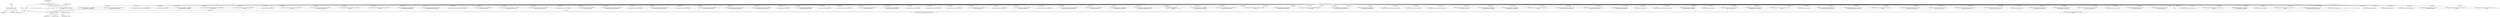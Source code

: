 digraph "0_ImageMagick_f6e9d0d9955e85bdd7540b251cd50d598dacc5e6_6@API" {
"1000152" [label="(Call,assert(exception != (ExceptionInfo *) NULL))"];
"1000153" [label="(Call,exception != (ExceptionInfo *) NULL)"];
"1000112" [label="(MethodParameterIn,ExceptionInfo *exception)"];
"1000155" [label="(Call,(ExceptionInfo *) NULL)"];
"1000128" [label="(Call,(const ImageInfo *) NULL)"];
"1000230" [label="(Call,CloneImage(image,image->extract_info.width,1,MagickFalse,\n    exception))"];
"1000388" [label="(Call,InheritException(exception,&image->exception))"];
"1001027" [label="(Call,GetAuthenticPixels(canvas_image,0,0,canvas_image->columns,1,\n            exception))"];
"1002718" [label="(Call,ThrowFileException(exception,CorruptImageError,\n                \"UnexpectedEndOfFile\",image->filename))"];
"1002856" [label="(Call,SyncAuthenticPixels(image,exception))"];
"1000753" [label="(Call,GetAuthenticPixels(canvas_image,0,0,canvas_image->columns,1,\n              exception))"];
"1001635" [label="(Call,ImportQuantumPixels(canvas_image,(CacheView *) NULL,\n            quantum_info,BlackQuantum,pixels,exception))"];
"1001351" [label="(Call,SyncAuthenticPixels(image,exception))"];
"1001966" [label="(Call,SyncAuthenticPixels(image,exception))"];
"1003453" [label="(Call,SyncAuthenticPixels(image,exception))"];
"1001252" [label="(Call,SyncAuthenticPixels(canvas_image,exception))"];
"1002234" [label="(Call,GetAuthenticPixels(image,0,y-image->extract_info.y,\n                image->columns,1,exception))"];
"1001419" [label="(Call,GetAuthenticPixels(canvas_image,0,0,canvas_image->columns,1,\n            exception))"];
"1000130" [label="(Identifier,NULL)"];
"1001223" [label="(Call,GetAuthenticPixels(canvas_image,0,0,canvas_image->columns,1,\n            exception))"];
"1002678" [label="(Call,ThrowFileException(exception,CorruptImageError,\n                  \"UnexpectedEndOfFile\",image->filename))"];
"1001678" [label="(Call,GetVirtualPixels(canvas_image,canvas_image->extract_info.x,0,\n                canvas_image->columns,1,exception))"];
"1002899" [label="(Call,OpenBlob(image_info,image,ReadBinaryBlobMode,exception))"];
"1001155" [label="(Call,SyncAuthenticPixels(image,exception))"];
"1000195" [label="(Call,OpenBlob(image_info,image,ReadBinaryBlobMode,exception))"];
"1002963" [label="(Call,ThrowFileException(exception,CorruptImageError,\n                  \"UnexpectedEndOfFile\",image->filename))"];
"1002059" [label="(Call,ThrowFileException(exception,CorruptImageError,\"UnexpectedEndOfFile\",\n            image->filename))"];
"1000161" [label="(Identifier,exception)"];
"1000155" [label="(Call,(ExceptionInfo *) NULL)"];
"1003015" [label="(Call,GetAuthenticPixels(canvas_image,0,0,canvas_image->columns,1,\n            exception))"];
"1002571" [label="(Call,SyncAuthenticPixels(image,exception))"];
"1001617" [label="(Call,GetAuthenticPixels(canvas_image,0,0,canvas_image->columns,1,\n            exception))"];
"1001088" [label="(Call,GetVirtualPixels(canvas_image,canvas_image->extract_info.x,0,\n                canvas_image->columns,1,exception))"];
"1002443" [label="(Call,GetAuthenticPixels(canvas_image,0,0,canvas_image->columns,1,\n            exception))"];
"1002728" [label="(Call,GetAuthenticPixels(canvas_image,0,0,canvas_image->columns,1,\n            exception))"];
"1002433" [label="(Call,ThrowFileException(exception,CorruptImageError,\n                \"UnexpectedEndOfFile\",image->filename))"];
"1000126" [label="(Call,image_info != (const ImageInfo *) NULL)"];
"1001856" [label="(Call,ImportQuantumPixels(canvas_image,(CacheView *) NULL,\n                quantum_info,AlphaQuantum,pixels,exception))"];
"1003211" [label="(Call,OpenBlob(image_info,image,ReadBinaryBlobMode,exception))"];
"1001299" [label="(Call,GetAuthenticPixels(image,0,y-image->extract_info.y,\n                image->columns,1,exception))"];
"1002789" [label="(Call,GetVirtualPixels(canvas_image,canvas_image->extract_info.x,0,\n                canvas_image->columns,1,exception))"];
"1001284" [label="(Call,GetVirtualPixels(canvas_image,canvas_image->extract_info.x,0,\n                canvas_image->columns,1,exception))"];
"1002757" [label="(Call,SyncAuthenticPixels(canvas_image,exception))"];
"1003401" [label="(Call,GetAuthenticPixels(image,0,y-image->extract_info.y,\n                    image->columns,1,exception))"];
"1001437" [label="(Call,ImportQuantumPixels(canvas_image,(CacheView *) NULL,\n            quantum_info,YellowQuantum,pixels,exception))"];
"1003044" [label="(Call,SyncAuthenticPixels(canvas_image,exception))"];
"1002746" [label="(Call,ImportQuantumPixels(canvas_image,(CacheView *) NULL,\n            quantum_info,YellowQuantum,pixels,exception))"];
"1001448" [label="(Call,SyncAuthenticPixels(canvas_image,exception))"];
"1000814" [label="(Call,GetVirtualPixels(canvas_image,canvas_image->extract_info.x,\n                  0,canvas_image->columns,1,exception))"];
"1003033" [label="(Call,ImportQuantumPixels(canvas_image,(CacheView *) NULL,\n            quantum_info,BlackQuantum,pixels,exception))"];
"1000771" [label="(Call,ImportQuantumPixels(canvas_image,(CacheView *) NULL,\n              quantum_info,quantum_type,pixels,exception))"];
"1000154" [label="(Identifier,exception)"];
"1001763" [label="(Call,SyncAuthenticPixels(image,exception))"];
"1001607" [label="(Call,ThrowFileException(exception,CorruptImageError,\n                \"UnexpectedEndOfFile\",image->filename))"];
"1003161" [label="(Call,SyncAuthenticPixels(image,exception))"];
"1000152" [label="(Call,assert(exception != (ExceptionInfo *) NULL))"];
"1002472" [label="(Call,SyncAuthenticPixels(canvas_image,exception))"];
"1000829" [label="(Call,GetAuthenticPixels(image,0,y-image->extract_info.y,\n                  image->columns,1,exception))"];
"1001409" [label="(Call,ThrowFileException(exception,CorruptImageError,\n                \"UnexpectedEndOfFile\",image->filename))"];
"1000153" [label="(Call,exception != (ExceptionInfo *) NULL)"];
"1000782" [label="(Call,SyncAuthenticPixels(canvas_image,exception))"];
"1001646" [label="(Call,SyncAuthenticPixels(canvas_image,exception))"];
"1002187" [label="(Call,SyncAuthenticPixels(canvas_image,exception))"];
"1000112" [label="(MethodParameterIn,ExceptionInfo *exception)"];
"1002519" [label="(Call,GetAuthenticPixels(image,0,y-image->extract_info.y,\n                image->columns,1,exception))"];
"1001867" [label="(Call,SyncAuthenticPixels(canvas_image,exception))"];
"1003091" [label="(Call,GetAuthenticPixels(image,0,y-image->extract_info.y,\n                image->columns,1,exception))"];
"1000492" [label="(Call,SyncAuthenticPixels(canvas_image,exception))"];
"1002461" [label="(Call,ImportQuantumPixels(canvas_image,(CacheView *) NULL,\n            quantum_info,MagentaQuantum,pixels,exception))"];
"1001103" [label="(Call,GetAuthenticPixels(image,0,y-image->extract_info.y,\n                image->columns,1,exception))"];
"1002108" [label="(Call,ThrowFileException(exception,CorruptImageError,\n                  \"UnexpectedEndOfFile\",image->filename))"];
"1003343" [label="(Call,ImportQuantumPixels(canvas_image,(CacheView *) NULL,\n                quantum_info,YellowQuantum,pixels,exception))"];
"1001899" [label="(Call,GetVirtualPixels(canvas_image,\n                    canvas_image->extract_info.x,0,canvas_image->columns,1,\n                    exception))"];
"1002393" [label="(Call,ThrowFileException(exception,CorruptImageError,\n                  \"UnexpectedEndOfFile\",image->filename))"];
"1002219" [label="(Call,GetVirtualPixels(canvas_image,canvas_image->extract_info.x,0,\n                canvas_image->columns,1,exception))"];
"1000463" [label="(Call,GetAuthenticPixels(canvas_image,0,0,canvas_image->columns,1,\n            exception))"];
"1003275" [label="(Call,ThrowFileException(exception,CorruptImageError,\n                      \"UnexpectedEndOfFile\",image->filename))"];
"1000221" [label="(Call,ThrowFileException(exception,CorruptImageError,\"UnexpectedEndOfFile\",\n          image->filename))"];
"1001045" [label="(Call,ImportQuantumPixels(canvas_image,(CacheView *) NULL,\n            quantum_info,CyanQuantum,pixels,exception))"];
"1002148" [label="(Call,ThrowFileException(exception,CorruptImageError,\n                \"UnexpectedEndOfFile\",image->filename))"];
"1002329" [label="(Call,OpenBlob(image_info,image,ReadBinaryBlobMode,exception))"];
"1001056" [label="(Call,SyncAuthenticPixels(canvas_image,exception))"];
"1002029" [label="(Call,OpenBlob(image_info,image,ReadBinaryBlobMode,exception))"];
"1001914" [label="(Call,GetAuthenticPixels(image,0,y-image->extract_info.y,\n                    image->columns,1,exception))"];
"1001828" [label="(Call,ThrowFileException(exception,CorruptImageError,\n                    \"UnexpectedEndOfFile\",image->filename))"];
"1001017" [label="(Call,ThrowFileException(exception,CorruptImageError,\n                \"UnexpectedEndOfFile\",image->filename))"];
"1000157" [label="(Identifier,NULL)"];
"1002158" [label="(Call,GetAuthenticPixels(canvas_image,0,0,canvas_image->columns,1,\n            exception))"];
"1000481" [label="(Call,ImportQuantumPixels(canvas_image,(CacheView *) NULL,\n            quantum_info,quantum_type,pixels,exception))"];
"1002504" [label="(Call,GetVirtualPixels(canvas_image,canvas_image->extract_info.x,0,\n                canvas_image->columns,1,exception))"];
"1001213" [label="(Call,ThrowFileException(exception,CorruptImageError,\n                \"UnexpectedEndOfFile\",image->filename))"];
"1000113" [label="(Block,)"];
"1000210" [label="(Call,(Image *) NULL)"];
"1000935" [label="(Call,SyncAuthenticPixels(image,exception))"];
"1002614" [label="(Call,OpenBlob(image_info,image,ReadBinaryBlobMode,exception))"];
"1003005" [label="(Call,ThrowFileException(exception,CorruptImageError,\n                \"UnexpectedEndOfFile\",image->filename))"];
"1001547" [label="(Call,SyncAuthenticPixels(image,exception))"];
"1001495" [label="(Call,GetAuthenticPixels(image,0,y-image->extract_info.y,\n                image->columns,1,exception))"];
"1000453" [label="(Call,ThrowFileException(exception,CorruptImageError,\n                \"UnexpectedEndOfFile\",image->filename))"];
"1001838" [label="(Call,GetAuthenticPixels(canvas_image,0,0,canvas_image->columns,1,\n                exception))"];
"1002286" [label="(Call,SyncAuthenticPixels(image,exception))"];
"1002176" [label="(Call,ImportQuantumPixels(canvas_image,(CacheView *) NULL,\n            quantum_info,CyanQuantum,pixels,exception))"];
"1001241" [label="(Call,ImportQuantumPixels(canvas_image,(CacheView *) NULL,\n            quantum_info,MagentaQuantum,pixels,exception))"];
"1003325" [label="(Call,GetAuthenticPixels(canvas_image,0,0,canvas_image->columns,1,\n                exception))"];
"1000253" [label="(Call,(QuantumInfo *) NULL)"];
"1000524" [label="(Call,GetVirtualPixels(canvas_image,canvas_image->extract_info.x,0,\n                canvas_image->columns,1,exception))"];
"1000539" [label="(Call,QueueAuthenticPixels(image,0,y-image->extract_info.y,\n                image->columns,1,exception))"];
"1003076" [label="(Call,GetVirtualPixels(canvas_image,canvas_image->extract_info.x,0,\n                canvas_image->columns,1,exception))"];
"1003386" [label="(Call,GetVirtualPixels(canvas_image,canvas_image->extract_info.x,\n                    0,canvas_image->columns,1,exception))"];
"1000634" [label="(Call,SyncAuthenticPixels(image,exception))"];
"1003315" [label="(Call,ThrowFileException(exception,CorruptImageError,\n                    \"UnexpectedEndOfFile\",image->filename))"];
"1003606" [label="(MethodReturn,static Image *)"];
"1000721" [label="(Call,ThrowFileException(exception,CorruptImageError,\n                \"UnexpectedEndOfFile\",image->filename))"];
"1001480" [label="(Call,GetVirtualPixels(canvas_image,canvas_image->extract_info.x,0,\n                canvas_image->columns,1,exception))"];
"1003354" [label="(Call,SyncAuthenticPixels(canvas_image,exception))"];
"1000128" [label="(Call,(const ImageInfo *) NULL)"];
"1002804" [label="(Call,GetAuthenticPixels(image,0,y-image->extract_info.y,\n                image->columns,1,exception))"];
"1001693" [label="(Call,GetAuthenticPixels(image,0,y-image->extract_info.y,\n                image->columns,1,exception))"];
"1000152" -> "1000113"  [label="AST: "];
"1000152" -> "1000153"  [label="CFG: "];
"1000153" -> "1000152"  [label="AST: "];
"1000161" -> "1000152"  [label="CFG: "];
"1000152" -> "1003606"  [label="DDG: assert(exception != (ExceptionInfo *) NULL)"];
"1000152" -> "1003606"  [label="DDG: exception != (ExceptionInfo *) NULL"];
"1000153" -> "1000152"  [label="DDG: exception"];
"1000153" -> "1000152"  [label="DDG: (ExceptionInfo *) NULL"];
"1000153" -> "1000155"  [label="CFG: "];
"1000154" -> "1000153"  [label="AST: "];
"1000155" -> "1000153"  [label="AST: "];
"1000153" -> "1003606"  [label="DDG: (ExceptionInfo *) NULL"];
"1000112" -> "1000153"  [label="DDG: exception"];
"1000155" -> "1000153"  [label="DDG: NULL"];
"1000153" -> "1000195"  [label="DDG: exception"];
"1000153" -> "1000230"  [label="DDG: exception"];
"1000112" -> "1000110"  [label="AST: "];
"1000112" -> "1003606"  [label="DDG: exception"];
"1000112" -> "1000195"  [label="DDG: exception"];
"1000112" -> "1000221"  [label="DDG: exception"];
"1000112" -> "1000230"  [label="DDG: exception"];
"1000112" -> "1000388"  [label="DDG: exception"];
"1000112" -> "1000453"  [label="DDG: exception"];
"1000112" -> "1000463"  [label="DDG: exception"];
"1000112" -> "1000481"  [label="DDG: exception"];
"1000112" -> "1000492"  [label="DDG: exception"];
"1000112" -> "1000524"  [label="DDG: exception"];
"1000112" -> "1000539"  [label="DDG: exception"];
"1000112" -> "1000634"  [label="DDG: exception"];
"1000112" -> "1000721"  [label="DDG: exception"];
"1000112" -> "1000753"  [label="DDG: exception"];
"1000112" -> "1000771"  [label="DDG: exception"];
"1000112" -> "1000782"  [label="DDG: exception"];
"1000112" -> "1000814"  [label="DDG: exception"];
"1000112" -> "1000829"  [label="DDG: exception"];
"1000112" -> "1000935"  [label="DDG: exception"];
"1000112" -> "1001017"  [label="DDG: exception"];
"1000112" -> "1001027"  [label="DDG: exception"];
"1000112" -> "1001045"  [label="DDG: exception"];
"1000112" -> "1001056"  [label="DDG: exception"];
"1000112" -> "1001088"  [label="DDG: exception"];
"1000112" -> "1001103"  [label="DDG: exception"];
"1000112" -> "1001155"  [label="DDG: exception"];
"1000112" -> "1001213"  [label="DDG: exception"];
"1000112" -> "1001223"  [label="DDG: exception"];
"1000112" -> "1001241"  [label="DDG: exception"];
"1000112" -> "1001252"  [label="DDG: exception"];
"1000112" -> "1001284"  [label="DDG: exception"];
"1000112" -> "1001299"  [label="DDG: exception"];
"1000112" -> "1001351"  [label="DDG: exception"];
"1000112" -> "1001409"  [label="DDG: exception"];
"1000112" -> "1001419"  [label="DDG: exception"];
"1000112" -> "1001437"  [label="DDG: exception"];
"1000112" -> "1001448"  [label="DDG: exception"];
"1000112" -> "1001480"  [label="DDG: exception"];
"1000112" -> "1001495"  [label="DDG: exception"];
"1000112" -> "1001547"  [label="DDG: exception"];
"1000112" -> "1001607"  [label="DDG: exception"];
"1000112" -> "1001617"  [label="DDG: exception"];
"1000112" -> "1001635"  [label="DDG: exception"];
"1000112" -> "1001646"  [label="DDG: exception"];
"1000112" -> "1001678"  [label="DDG: exception"];
"1000112" -> "1001693"  [label="DDG: exception"];
"1000112" -> "1001763"  [label="DDG: exception"];
"1000112" -> "1001828"  [label="DDG: exception"];
"1000112" -> "1001838"  [label="DDG: exception"];
"1000112" -> "1001856"  [label="DDG: exception"];
"1000112" -> "1001867"  [label="DDG: exception"];
"1000112" -> "1001899"  [label="DDG: exception"];
"1000112" -> "1001914"  [label="DDG: exception"];
"1000112" -> "1001966"  [label="DDG: exception"];
"1000112" -> "1002029"  [label="DDG: exception"];
"1000112" -> "1002059"  [label="DDG: exception"];
"1000112" -> "1002108"  [label="DDG: exception"];
"1000112" -> "1002148"  [label="DDG: exception"];
"1000112" -> "1002158"  [label="DDG: exception"];
"1000112" -> "1002176"  [label="DDG: exception"];
"1000112" -> "1002187"  [label="DDG: exception"];
"1000112" -> "1002219"  [label="DDG: exception"];
"1000112" -> "1002234"  [label="DDG: exception"];
"1000112" -> "1002286"  [label="DDG: exception"];
"1000112" -> "1002329"  [label="DDG: exception"];
"1000112" -> "1002393"  [label="DDG: exception"];
"1000112" -> "1002433"  [label="DDG: exception"];
"1000112" -> "1002443"  [label="DDG: exception"];
"1000112" -> "1002461"  [label="DDG: exception"];
"1000112" -> "1002472"  [label="DDG: exception"];
"1000112" -> "1002504"  [label="DDG: exception"];
"1000112" -> "1002519"  [label="DDG: exception"];
"1000112" -> "1002571"  [label="DDG: exception"];
"1000112" -> "1002614"  [label="DDG: exception"];
"1000112" -> "1002678"  [label="DDG: exception"];
"1000112" -> "1002718"  [label="DDG: exception"];
"1000112" -> "1002728"  [label="DDG: exception"];
"1000112" -> "1002746"  [label="DDG: exception"];
"1000112" -> "1002757"  [label="DDG: exception"];
"1000112" -> "1002789"  [label="DDG: exception"];
"1000112" -> "1002804"  [label="DDG: exception"];
"1000112" -> "1002856"  [label="DDG: exception"];
"1000112" -> "1002899"  [label="DDG: exception"];
"1000112" -> "1002963"  [label="DDG: exception"];
"1000112" -> "1003005"  [label="DDG: exception"];
"1000112" -> "1003015"  [label="DDG: exception"];
"1000112" -> "1003033"  [label="DDG: exception"];
"1000112" -> "1003044"  [label="DDG: exception"];
"1000112" -> "1003076"  [label="DDG: exception"];
"1000112" -> "1003091"  [label="DDG: exception"];
"1000112" -> "1003161"  [label="DDG: exception"];
"1000112" -> "1003211"  [label="DDG: exception"];
"1000112" -> "1003275"  [label="DDG: exception"];
"1000112" -> "1003315"  [label="DDG: exception"];
"1000112" -> "1003325"  [label="DDG: exception"];
"1000112" -> "1003343"  [label="DDG: exception"];
"1000112" -> "1003354"  [label="DDG: exception"];
"1000112" -> "1003386"  [label="DDG: exception"];
"1000112" -> "1003401"  [label="DDG: exception"];
"1000112" -> "1003453"  [label="DDG: exception"];
"1000155" -> "1000157"  [label="CFG: "];
"1000156" -> "1000155"  [label="AST: "];
"1000157" -> "1000155"  [label="AST: "];
"1000128" -> "1000155"  [label="DDG: NULL"];
"1000155" -> "1000210"  [label="DDG: NULL"];
"1000155" -> "1000253"  [label="DDG: NULL"];
"1000128" -> "1000126"  [label="AST: "];
"1000128" -> "1000130"  [label="CFG: "];
"1000129" -> "1000128"  [label="AST: "];
"1000130" -> "1000128"  [label="AST: "];
"1000126" -> "1000128"  [label="CFG: "];
"1000128" -> "1000126"  [label="DDG: NULL"];
}
